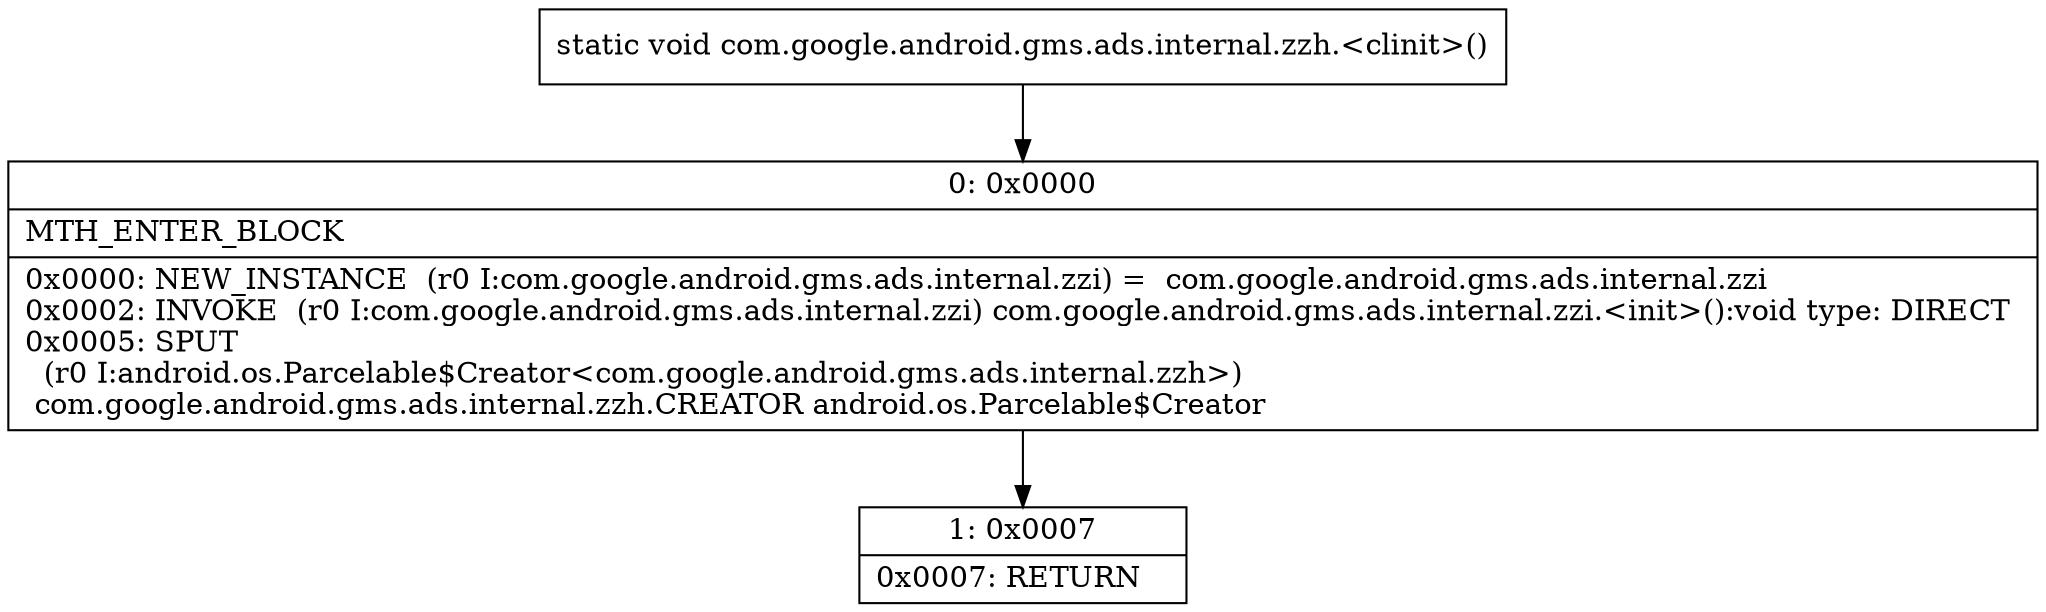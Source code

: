 digraph "CFG forcom.google.android.gms.ads.internal.zzh.\<clinit\>()V" {
Node_0 [shape=record,label="{0\:\ 0x0000|MTH_ENTER_BLOCK\l|0x0000: NEW_INSTANCE  (r0 I:com.google.android.gms.ads.internal.zzi) =  com.google.android.gms.ads.internal.zzi \l0x0002: INVOKE  (r0 I:com.google.android.gms.ads.internal.zzi) com.google.android.gms.ads.internal.zzi.\<init\>():void type: DIRECT \l0x0005: SPUT  \l  (r0 I:android.os.Parcelable$Creator\<com.google.android.gms.ads.internal.zzh\>)\l com.google.android.gms.ads.internal.zzh.CREATOR android.os.Parcelable$Creator \l}"];
Node_1 [shape=record,label="{1\:\ 0x0007|0x0007: RETURN   \l}"];
MethodNode[shape=record,label="{static void com.google.android.gms.ads.internal.zzh.\<clinit\>() }"];
MethodNode -> Node_0;
Node_0 -> Node_1;
}

